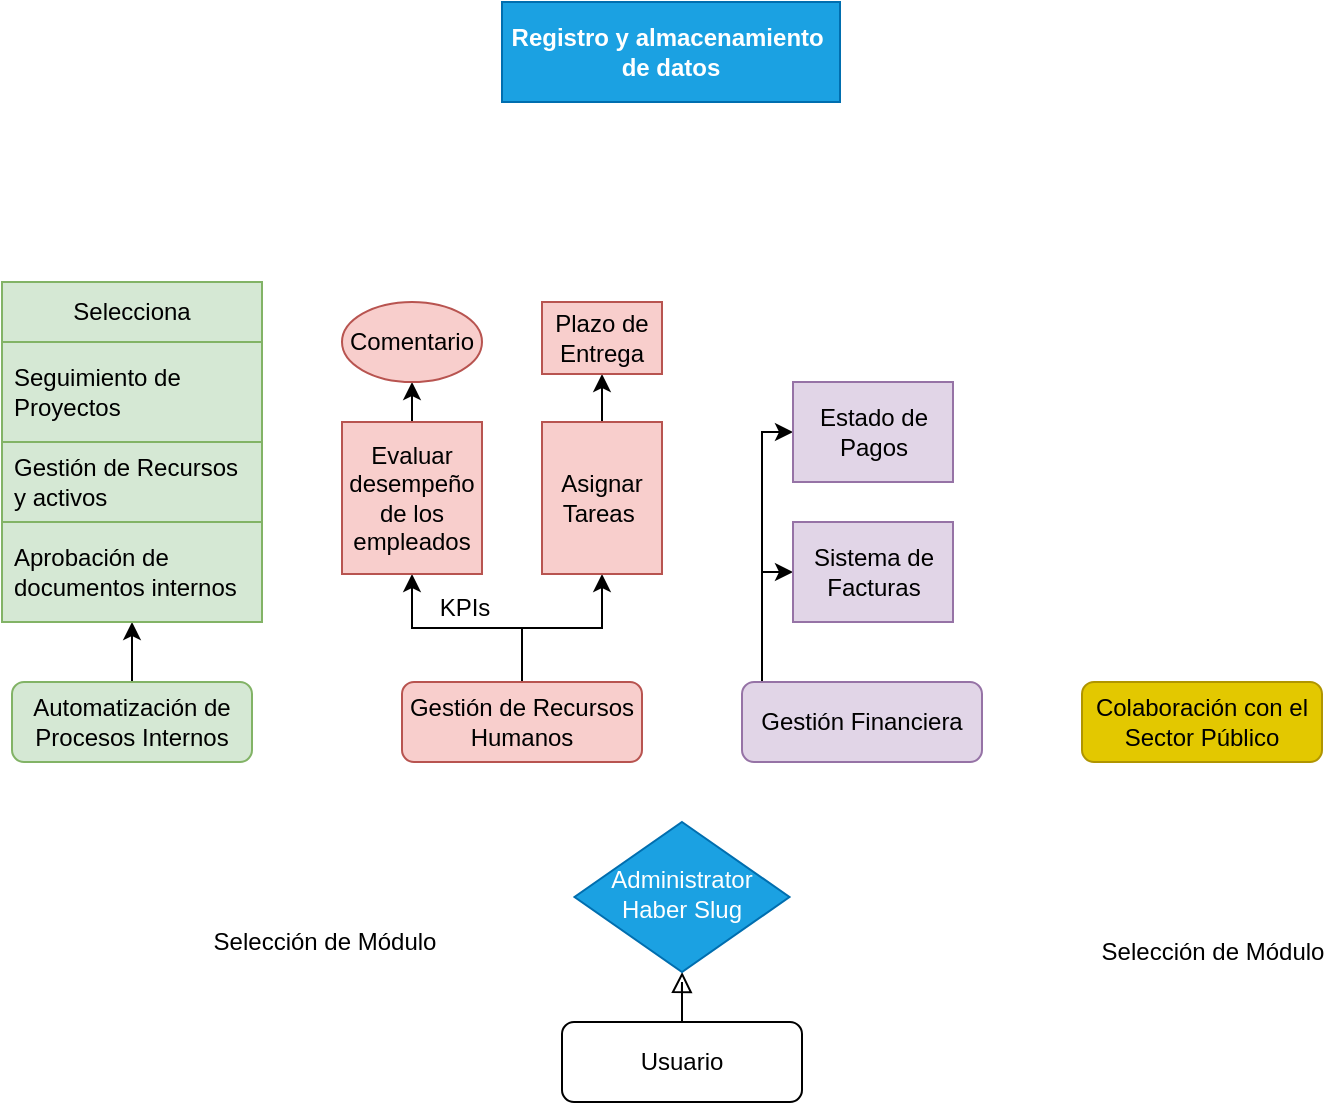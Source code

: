 <mxfile version="21.7.5" type="github">
  <diagram id="C5RBs43oDa-KdzZeNtuy" name="Page-1">
    <mxGraphModel dx="1855" dy="614" grid="1" gridSize="10" guides="1" tooltips="1" connect="1" arrows="1" fold="1" page="1" pageScale="1" pageWidth="827" pageHeight="1169" math="0" shadow="0">
      <root>
        <mxCell id="WIyWlLk6GJQsqaUBKTNV-0" />
        <mxCell id="WIyWlLk6GJQsqaUBKTNV-1" parent="WIyWlLk6GJQsqaUBKTNV-0" />
        <mxCell id="WIyWlLk6GJQsqaUBKTNV-2" value="" style="rounded=0;html=1;jettySize=auto;orthogonalLoop=1;fontSize=11;endArrow=block;endFill=0;endSize=8;strokeWidth=1;shadow=0;labelBackgroundColor=none;edgeStyle=orthogonalEdgeStyle;" parent="WIyWlLk6GJQsqaUBKTNV-1" source="WIyWlLk6GJQsqaUBKTNV-3" target="WIyWlLk6GJQsqaUBKTNV-6" edge="1">
          <mxGeometry relative="1" as="geometry" />
        </mxCell>
        <mxCell id="WIyWlLk6GJQsqaUBKTNV-3" value="Usuario" style="rounded=1;whiteSpace=wrap;html=1;fontSize=12;glass=0;strokeWidth=1;shadow=0;" parent="WIyWlLk6GJQsqaUBKTNV-1" vertex="1">
          <mxGeometry x="100" y="640" width="120" height="40" as="geometry" />
        </mxCell>
        <mxCell id="WIyWlLk6GJQsqaUBKTNV-6" value="Administrator Haber Slug" style="rhombus;whiteSpace=wrap;html=1;shadow=0;fontFamily=Helvetica;fontSize=12;align=center;strokeWidth=1;spacing=6;spacingTop=-4;fillColor=#1ba1e2;fontColor=#ffffff;strokeColor=#006EAF;" parent="WIyWlLk6GJQsqaUBKTNV-1" vertex="1">
          <mxGeometry x="106.25" y="540" width="107.5" height="75" as="geometry" />
        </mxCell>
        <mxCell id="fj_9nTCWASsDrIXxVjkm-44" value="" style="edgeStyle=orthogonalEdgeStyle;rounded=0;orthogonalLoop=1;jettySize=auto;html=1;entryX=0.5;entryY=1;entryDx=0;entryDy=0;entryPerimeter=0;" edge="1" parent="WIyWlLk6GJQsqaUBKTNV-1" source="WIyWlLk6GJQsqaUBKTNV-7" target="fj_9nTCWASsDrIXxVjkm-43">
          <mxGeometry relative="1" as="geometry">
            <mxPoint x="-115" y="450" as="targetPoint" />
          </mxGeometry>
        </mxCell>
        <mxCell id="WIyWlLk6GJQsqaUBKTNV-7" value="Automatización de Procesos Internos" style="rounded=1;whiteSpace=wrap;html=1;fontSize=12;glass=0;strokeWidth=1;shadow=0;fillColor=#d5e8d4;strokeColor=#82b366;" parent="WIyWlLk6GJQsqaUBKTNV-1" vertex="1">
          <mxGeometry x="-175" y="470" width="120" height="40" as="geometry" />
        </mxCell>
        <mxCell id="fj_9nTCWASsDrIXxVjkm-26" value="" style="edgeStyle=orthogonalEdgeStyle;rounded=0;orthogonalLoop=1;jettySize=auto;html=1;" edge="1" parent="WIyWlLk6GJQsqaUBKTNV-1" source="fj_9nTCWASsDrIXxVjkm-2" target="fj_9nTCWASsDrIXxVjkm-25">
          <mxGeometry relative="1" as="geometry" />
        </mxCell>
        <mxCell id="fj_9nTCWASsDrIXxVjkm-34" style="edgeStyle=orthogonalEdgeStyle;rounded=0;orthogonalLoop=1;jettySize=auto;html=1;exitX=0.5;exitY=0;exitDx=0;exitDy=0;entryX=0.5;entryY=1;entryDx=0;entryDy=0;" edge="1" parent="WIyWlLk6GJQsqaUBKTNV-1" source="fj_9nTCWASsDrIXxVjkm-2" target="fj_9nTCWASsDrIXxVjkm-33">
          <mxGeometry relative="1" as="geometry" />
        </mxCell>
        <mxCell id="fj_9nTCWASsDrIXxVjkm-2" value="Gestión de Recursos Humanos" style="rounded=1;whiteSpace=wrap;html=1;fontSize=12;glass=0;strokeWidth=1;shadow=0;fillColor=#f8cecc;strokeColor=#b85450;" vertex="1" parent="WIyWlLk6GJQsqaUBKTNV-1">
          <mxGeometry x="20" y="470" width="120" height="40" as="geometry" />
        </mxCell>
        <mxCell id="fj_9nTCWASsDrIXxVjkm-54" style="edgeStyle=orthogonalEdgeStyle;rounded=0;orthogonalLoop=1;jettySize=auto;html=1;exitX=0.25;exitY=0;exitDx=0;exitDy=0;entryX=0;entryY=0.5;entryDx=0;entryDy=0;" edge="1" parent="WIyWlLk6GJQsqaUBKTNV-1" source="fj_9nTCWASsDrIXxVjkm-3" target="fj_9nTCWASsDrIXxVjkm-49">
          <mxGeometry relative="1" as="geometry">
            <Array as="points">
              <mxPoint x="200" y="470" />
              <mxPoint x="200" y="415" />
            </Array>
          </mxGeometry>
        </mxCell>
        <mxCell id="fj_9nTCWASsDrIXxVjkm-60" style="edgeStyle=orthogonalEdgeStyle;rounded=0;orthogonalLoop=1;jettySize=auto;html=1;exitX=0.25;exitY=0;exitDx=0;exitDy=0;entryX=0;entryY=0.5;entryDx=0;entryDy=0;" edge="1" parent="WIyWlLk6GJQsqaUBKTNV-1" source="fj_9nTCWASsDrIXxVjkm-3" target="fj_9nTCWASsDrIXxVjkm-52">
          <mxGeometry relative="1" as="geometry">
            <Array as="points">
              <mxPoint x="200" y="470" />
              <mxPoint x="200" y="345" />
            </Array>
          </mxGeometry>
        </mxCell>
        <mxCell id="fj_9nTCWASsDrIXxVjkm-3" value="Gestión Financiera" style="rounded=1;whiteSpace=wrap;html=1;fontSize=12;glass=0;strokeWidth=1;shadow=0;fillColor=#e1d5e7;strokeColor=#9673a6;" vertex="1" parent="WIyWlLk6GJQsqaUBKTNV-1">
          <mxGeometry x="190" y="470" width="120" height="40" as="geometry" />
        </mxCell>
        <mxCell id="fj_9nTCWASsDrIXxVjkm-4" value="Colaboración con el Sector Público" style="rounded=1;whiteSpace=wrap;html=1;fontSize=12;glass=0;strokeWidth=1;shadow=0;fillColor=#e3c800;strokeColor=#B09500;fontColor=#000000;" vertex="1" parent="WIyWlLk6GJQsqaUBKTNV-1">
          <mxGeometry x="360" y="470" width="120" height="40" as="geometry" />
        </mxCell>
        <mxCell id="fj_9nTCWASsDrIXxVjkm-19" value="Selección de Módulo" style="text;html=1;align=center;verticalAlign=middle;resizable=0;points=[];autosize=1;strokeColor=none;fillColor=none;" vertex="1" parent="WIyWlLk6GJQsqaUBKTNV-1">
          <mxGeometry x="-84" y="585" width="130" height="30" as="geometry" />
        </mxCell>
        <mxCell id="fj_9nTCWASsDrIXxVjkm-20" value="Selección de Módulo" style="text;html=1;align=center;verticalAlign=middle;resizable=0;points=[];autosize=1;strokeColor=none;fillColor=none;" vertex="1" parent="WIyWlLk6GJQsqaUBKTNV-1">
          <mxGeometry x="360" y="590" width="130" height="30" as="geometry" />
        </mxCell>
        <mxCell id="fj_9nTCWASsDrIXxVjkm-36" style="edgeStyle=orthogonalEdgeStyle;rounded=0;orthogonalLoop=1;jettySize=auto;html=1;exitX=0.5;exitY=0;exitDx=0;exitDy=0;entryX=0.5;entryY=1;entryDx=0;entryDy=0;" edge="1" parent="WIyWlLk6GJQsqaUBKTNV-1" source="fj_9nTCWASsDrIXxVjkm-25" target="fj_9nTCWASsDrIXxVjkm-35">
          <mxGeometry relative="1" as="geometry" />
        </mxCell>
        <mxCell id="fj_9nTCWASsDrIXxVjkm-25" value="Evaluar desempeño de los empleados" style="rounded=0;whiteSpace=wrap;html=1;fillColor=#f8cecc;strokeColor=#b85450;" vertex="1" parent="WIyWlLk6GJQsqaUBKTNV-1">
          <mxGeometry x="-10" y="340" width="70" height="76" as="geometry" />
        </mxCell>
        <mxCell id="fj_9nTCWASsDrIXxVjkm-27" value="KPIs" style="text;html=1;align=center;verticalAlign=middle;resizable=0;points=[];autosize=1;strokeColor=none;fillColor=none;" vertex="1" parent="WIyWlLk6GJQsqaUBKTNV-1">
          <mxGeometry x="26" y="418" width="50" height="30" as="geometry" />
        </mxCell>
        <mxCell id="fj_9nTCWASsDrIXxVjkm-38" value="" style="edgeStyle=orthogonalEdgeStyle;rounded=0;orthogonalLoop=1;jettySize=auto;html=1;" edge="1" parent="WIyWlLk6GJQsqaUBKTNV-1" source="fj_9nTCWASsDrIXxVjkm-33" target="fj_9nTCWASsDrIXxVjkm-37">
          <mxGeometry relative="1" as="geometry" />
        </mxCell>
        <mxCell id="fj_9nTCWASsDrIXxVjkm-33" value="Asignar Tareas&amp;nbsp;" style="rounded=0;whiteSpace=wrap;html=1;fillColor=#f8cecc;strokeColor=#b85450;" vertex="1" parent="WIyWlLk6GJQsqaUBKTNV-1">
          <mxGeometry x="90" y="340" width="60" height="76" as="geometry" />
        </mxCell>
        <mxCell id="fj_9nTCWASsDrIXxVjkm-35" value="Comentario" style="ellipse;whiteSpace=wrap;html=1;fillColor=#f8cecc;strokeColor=#b85450;" vertex="1" parent="WIyWlLk6GJQsqaUBKTNV-1">
          <mxGeometry x="-10" y="280" width="70" height="40" as="geometry" />
        </mxCell>
        <mxCell id="fj_9nTCWASsDrIXxVjkm-37" value="Plazo de Entrega" style="rounded=0;whiteSpace=wrap;html=1;fillColor=#f8cecc;strokeColor=#b85450;" vertex="1" parent="WIyWlLk6GJQsqaUBKTNV-1">
          <mxGeometry x="90" y="280" width="60" height="36" as="geometry" />
        </mxCell>
        <mxCell id="fj_9nTCWASsDrIXxVjkm-40" value="Selecciona" style="swimlane;fontStyle=0;childLayout=stackLayout;horizontal=1;startSize=30;horizontalStack=0;resizeParent=1;resizeParentMax=0;resizeLast=0;collapsible=1;marginBottom=0;whiteSpace=wrap;html=1;fillColor=#d5e8d4;strokeColor=#82b366;" vertex="1" parent="WIyWlLk6GJQsqaUBKTNV-1">
          <mxGeometry x="-180" y="270" width="130" height="170" as="geometry" />
        </mxCell>
        <mxCell id="fj_9nTCWASsDrIXxVjkm-41" value="Seguimiento de Proyectos" style="text;strokeColor=#82b366;fillColor=#d5e8d4;align=left;verticalAlign=middle;spacingLeft=4;spacingRight=4;overflow=hidden;points=[[0,0.5],[1,0.5]];portConstraint=eastwest;rotatable=0;whiteSpace=wrap;html=1;" vertex="1" parent="fj_9nTCWASsDrIXxVjkm-40">
          <mxGeometry y="30" width="130" height="50" as="geometry" />
        </mxCell>
        <mxCell id="fj_9nTCWASsDrIXxVjkm-42" value="Gestión de Recursos y activos" style="text;strokeColor=#82b366;fillColor=#d5e8d4;align=left;verticalAlign=middle;spacingLeft=4;spacingRight=4;overflow=hidden;points=[[0,0.5],[1,0.5]];portConstraint=eastwest;rotatable=0;whiteSpace=wrap;html=1;" vertex="1" parent="fj_9nTCWASsDrIXxVjkm-40">
          <mxGeometry y="80" width="130" height="40" as="geometry" />
        </mxCell>
        <mxCell id="fj_9nTCWASsDrIXxVjkm-43" value="Aprobación de documentos internos" style="text;strokeColor=#82b366;fillColor=#d5e8d4;align=left;verticalAlign=middle;spacingLeft=4;spacingRight=4;overflow=hidden;points=[[0,0.5],[1,0.5]];portConstraint=eastwest;rotatable=0;whiteSpace=wrap;html=1;" vertex="1" parent="fj_9nTCWASsDrIXxVjkm-40">
          <mxGeometry y="120" width="130" height="50" as="geometry" />
        </mxCell>
        <mxCell id="fj_9nTCWASsDrIXxVjkm-45" value="Registro y almacenamiento&amp;nbsp; de datos" style="rounded=0;whiteSpace=wrap;html=1;fontStyle=1;fillColor=#1ba1e2;fontColor=#ffffff;strokeColor=#006EAF;" vertex="1" parent="WIyWlLk6GJQsqaUBKTNV-1">
          <mxGeometry x="70" y="130" width="169" height="50" as="geometry" />
        </mxCell>
        <mxCell id="fj_9nTCWASsDrIXxVjkm-49" value="Sistema de Facturas" style="rounded=0;whiteSpace=wrap;html=1;fillColor=#e1d5e7;strokeColor=#9673a6;" vertex="1" parent="WIyWlLk6GJQsqaUBKTNV-1">
          <mxGeometry x="215.5" y="390" width="80" height="50" as="geometry" />
        </mxCell>
        <mxCell id="fj_9nTCWASsDrIXxVjkm-52" value="Estado de Pagos" style="rounded=0;whiteSpace=wrap;html=1;fillColor=#e1d5e7;strokeColor=#9673a6;" vertex="1" parent="WIyWlLk6GJQsqaUBKTNV-1">
          <mxGeometry x="215.5" y="320" width="80" height="50" as="geometry" />
        </mxCell>
      </root>
    </mxGraphModel>
  </diagram>
</mxfile>
